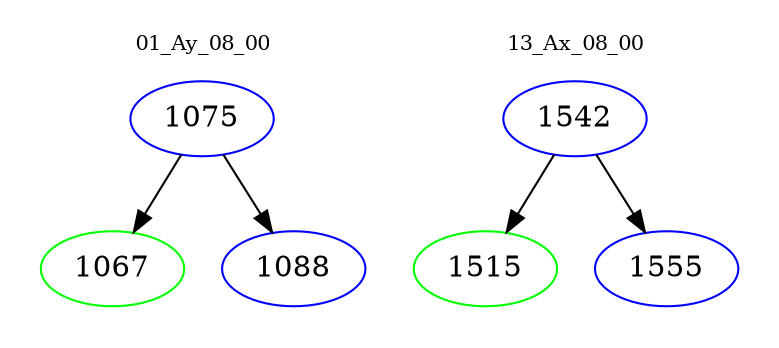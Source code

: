digraph{
subgraph cluster_0 {
color = white
label = "01_Ay_08_00";
fontsize=10;
T0_1075 [label="1075", color="blue"]
T0_1075 -> T0_1067 [color="black"]
T0_1067 [label="1067", color="green"]
T0_1075 -> T0_1088 [color="black"]
T0_1088 [label="1088", color="blue"]
}
subgraph cluster_1 {
color = white
label = "13_Ax_08_00";
fontsize=10;
T1_1542 [label="1542", color="blue"]
T1_1542 -> T1_1515 [color="black"]
T1_1515 [label="1515", color="green"]
T1_1542 -> T1_1555 [color="black"]
T1_1555 [label="1555", color="blue"]
}
}
